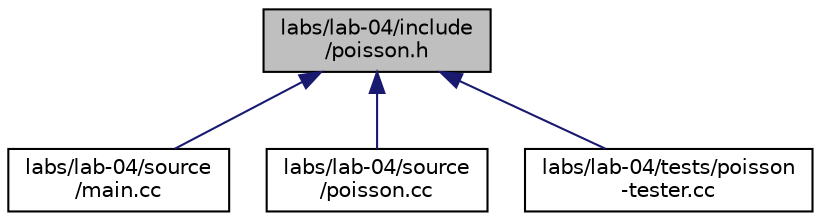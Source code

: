 digraph "labs/lab-04/include/poisson.h"
{
 // LATEX_PDF_SIZE
  bgcolor="transparent";
  edge [fontname="Helvetica",fontsize="10",labelfontname="Helvetica",labelfontsize="10"];
  node [fontname="Helvetica",fontsize="10",shape=record];
  Node1 [label="labs/lab-04/include\l/poisson.h",height=0.2,width=0.4,color="black", fillcolor="grey75", style="filled", fontcolor="black",tooltip=" "];
  Node1 -> Node2 [dir="back",color="midnightblue",fontsize="10",style="solid",fontname="Helvetica"];
  Node2 [label="labs/lab-04/source\l/main.cc",height=0.2,width=0.4,color="black",URL="$lab-04_2source_2main_8cc.html",tooltip=" "];
  Node1 -> Node3 [dir="back",color="midnightblue",fontsize="10",style="solid",fontname="Helvetica"];
  Node3 [label="labs/lab-04/source\l/poisson.cc",height=0.2,width=0.4,color="black",URL="$poisson_8cc.html",tooltip=" "];
  Node1 -> Node4 [dir="back",color="midnightblue",fontsize="10",style="solid",fontname="Helvetica"];
  Node4 [label="labs/lab-04/tests/poisson\l-tester.cc",height=0.2,width=0.4,color="black",URL="$poisson-tester_8cc.html",tooltip=" "];
}
